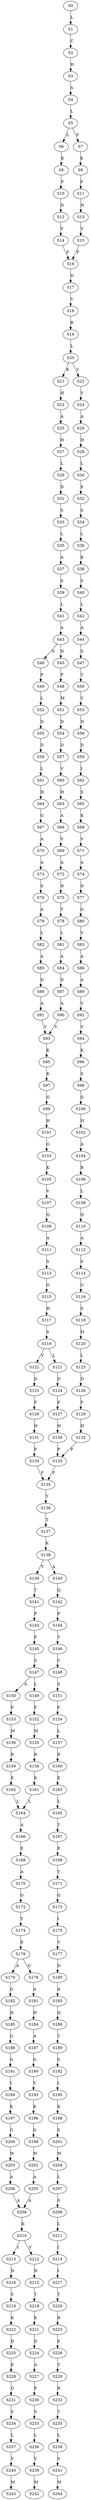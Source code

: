 strict digraph  {
	S0 -> S1 [ label = L ];
	S1 -> S2 [ label = C ];
	S2 -> S3 [ label = H ];
	S3 -> S4 [ label = S ];
	S4 -> S5 [ label = L ];
	S5 -> S6 [ label = L ];
	S5 -> S7 [ label = F ];
	S6 -> S8 [ label = K ];
	S7 -> S9 [ label = K ];
	S8 -> S10 [ label = F ];
	S9 -> S11 [ label = F ];
	S10 -> S12 [ label = N ];
	S11 -> S13 [ label = N ];
	S12 -> S14 [ label = V ];
	S13 -> S15 [ label = V ];
	S14 -> S16 [ label = P ];
	S15 -> S16 [ label = P ];
	S16 -> S17 [ label = D ];
	S17 -> S18 [ label = V ];
	S18 -> S19 [ label = R ];
	S19 -> S20 [ label = L ];
	S20 -> S21 [ label = K ];
	S20 -> S22 [ label = V ];
	S21 -> S23 [ label = H ];
	S22 -> S24 [ label = Y ];
	S23 -> S25 [ label = A ];
	S24 -> S26 [ label = A ];
	S25 -> S27 [ label = H ];
	S26 -> S28 [ label = H ];
	S27 -> S29 [ label = L ];
	S28 -> S30 [ label = L ];
	S29 -> S31 [ label = D ];
	S30 -> S32 [ label = E ];
	S31 -> S33 [ label = S ];
	S32 -> S34 [ label = S ];
	S33 -> S35 [ label = L ];
	S34 -> S36 [ label = L ];
	S35 -> S37 [ label = A ];
	S36 -> S38 [ label = K ];
	S37 -> S39 [ label = S ];
	S38 -> S40 [ label = S ];
	S39 -> S41 [ label = L ];
	S40 -> S42 [ label = L ];
	S41 -> S43 [ label = A ];
	S42 -> S44 [ label = A ];
	S43 -> S45 [ label = N ];
	S43 -> S46 [ label = G ];
	S44 -> S47 [ label = S ];
	S45 -> S48 [ label = P ];
	S46 -> S49 [ label = P ];
	S47 -> S50 [ label = T ];
	S48 -> S51 [ label = M ];
	S49 -> S52 [ label = L ];
	S50 -> S53 [ label = V ];
	S51 -> S54 [ label = D ];
	S52 -> S55 [ label = D ];
	S53 -> S56 [ label = N ];
	S54 -> S57 [ label = D ];
	S55 -> S58 [ label = D ];
	S56 -> S59 [ label = D ];
	S57 -> S60 [ label = V ];
	S58 -> S61 [ label = L ];
	S59 -> S62 [ label = I ];
	S60 -> S63 [ label = H ];
	S61 -> S64 [ label = H ];
	S62 -> S65 [ label = S ];
	S63 -> S66 [ label = A ];
	S64 -> S67 [ label = G ];
	S65 -> S68 [ label = K ];
	S66 -> S69 [ label = V ];
	S67 -> S70 [ label = A ];
	S68 -> S71 [ label = V ];
	S69 -> S72 [ label = A ];
	S70 -> S73 [ label = A ];
	S71 -> S74 [ label = A ];
	S72 -> S75 [ label = N ];
	S73 -> S76 [ label = S ];
	S74 -> S77 [ label = D ];
	S75 -> S78 [ label = T ];
	S76 -> S79 [ label = A ];
	S77 -> S80 [ label = G ];
	S78 -> S81 [ label = L ];
	S79 -> S82 [ label = L ];
	S80 -> S83 [ label = V ];
	S81 -> S84 [ label = A ];
	S82 -> S85 [ label = A ];
	S83 -> S86 [ label = A ];
	S84 -> S87 [ label = D ];
	S85 -> S88 [ label = D ];
	S86 -> S89 [ label = A ];
	S87 -> S90 [ label = A ];
	S88 -> S91 [ label = A ];
	S89 -> S92 [ label = V ];
	S90 -> S93 [ label = V ];
	S91 -> S93 [ label = V ];
	S92 -> S94 [ label = V ];
	S93 -> S95 [ label = K ];
	S94 -> S96 [ label = K ];
	S95 -> S97 [ label = K ];
	S96 -> S98 [ label = S ];
	S97 -> S99 [ label = G ];
	S98 -> S100 [ label = G ];
	S99 -> S101 [ label = H ];
	S100 -> S102 [ label = H ];
	S101 -> S103 [ label = G ];
	S102 -> S104 [ label = A ];
	S103 -> S105 [ label = K ];
	S104 -> S106 [ label = R ];
	S105 -> S107 [ label = V ];
	S106 -> S108 [ label = L ];
	S107 -> S109 [ label = Q ];
	S108 -> S110 [ label = Q ];
	S109 -> S111 [ label = A ];
	S110 -> S112 [ label = A ];
	S111 -> S113 [ label = S ];
	S112 -> S114 [ label = S ];
	S113 -> S115 [ label = G ];
	S114 -> S116 [ label = G ];
	S115 -> S117 [ label = H ];
	S116 -> S118 [ label = S ];
	S117 -> S119 [ label = S ];
	S118 -> S120 [ label = H ];
	S119 -> S121 [ label = L ];
	S119 -> S122 [ label = V ];
	S120 -> S123 [ label = L ];
	S121 -> S124 [ label = D ];
	S122 -> S125 [ label = D ];
	S123 -> S126 [ label = D ];
	S124 -> S127 [ label = F ];
	S125 -> S128 [ label = F ];
	S126 -> S129 [ label = F ];
	S127 -> S130 [ label = H ];
	S128 -> S131 [ label = H ];
	S129 -> S132 [ label = H ];
	S130 -> S133 [ label = P ];
	S131 -> S134 [ label = P ];
	S132 -> S133 [ label = P ];
	S133 -> S135 [ label = F ];
	S134 -> S135 [ label = F ];
	S135 -> S136 [ label = Y ];
	S136 -> S137 [ label = T ];
	S137 -> S138 [ label = K ];
	S138 -> S139 [ label = T ];
	S138 -> S140 [ label = A ];
	S139 -> S141 [ label = T ];
	S140 -> S142 [ label = Q ];
	S141 -> S143 [ label = P ];
	S142 -> S144 [ label = P ];
	S143 -> S145 [ label = F ];
	S144 -> S146 [ label = Y ];
	S145 -> S147 [ label = S ];
	S146 -> S148 [ label = C ];
	S147 -> S149 [ label = L ];
	S147 -> S150 [ label = A ];
	S148 -> S151 [ label = S ];
	S149 -> S152 [ label = F ];
	S150 -> S153 [ label = F ];
	S151 -> S154 [ label = F ];
	S152 -> S155 [ label = M ];
	S153 -> S156 [ label = M ];
	S154 -> S157 [ label = L ];
	S155 -> S158 [ label = R ];
	S156 -> S159 [ label = R ];
	S157 -> S160 [ label = R ];
	S158 -> S161 [ label = E ];
	S159 -> S162 [ label = E ];
	S160 -> S163 [ label = E ];
	S161 -> S164 [ label = L ];
	S162 -> S164 [ label = L ];
	S163 -> S165 [ label = L ];
	S164 -> S166 [ label = A ];
	S165 -> S167 [ label = T ];
	S166 -> S168 [ label = E ];
	S167 -> S169 [ label = E ];
	S168 -> S170 [ label = A ];
	S169 -> S171 [ label = T ];
	S170 -> S172 [ label = G ];
	S171 -> S173 [ label = G ];
	S172 -> S174 [ label = Y ];
	S173 -> S175 [ label = I ];
	S174 -> S176 [ label = E ];
	S175 -> S177 [ label = V ];
	S176 -> S178 [ label = G ];
	S176 -> S179 [ label = A ];
	S177 -> S180 [ label = D ];
	S178 -> S181 [ label = A ];
	S179 -> S182 [ label = G ];
	S180 -> S183 [ label = A ];
	S181 -> S184 [ label = H ];
	S182 -> S185 [ label = H ];
	S183 -> S186 [ label = Q ];
	S184 -> S187 [ label = A ];
	S185 -> S188 [ label = G ];
	S186 -> S189 [ label = T ];
	S187 -> S190 [ label = G ];
	S188 -> S191 [ label = G ];
	S189 -> S192 [ label = S ];
	S190 -> S193 [ label = V ];
	S191 -> S194 [ label = I ];
	S192 -> S195 [ label = I ];
	S193 -> S196 [ label = K ];
	S194 -> S197 [ label = K ];
	S195 -> S198 [ label = K ];
	S196 -> S199 [ label = G ];
	S197 -> S200 [ label = G ];
	S198 -> S201 [ label = S ];
	S199 -> S202 [ label = W ];
	S200 -> S203 [ label = W ];
	S201 -> S204 [ label = W ];
	S202 -> S205 [ label = A ];
	S203 -> S206 [ label = A ];
	S204 -> S207 [ label = L ];
	S205 -> S208 [ label = A ];
	S206 -> S208 [ label = A ];
	S207 -> S209 [ label = S ];
	S208 -> S210 [ label = K ];
	S209 -> S211 [ label = L ];
	S210 -> S212 [ label = V ];
	S210 -> S213 [ label = I ];
	S211 -> S214 [ label = I ];
	S212 -> S215 [ label = N ];
	S213 -> S216 [ label = N ];
	S214 -> S217 [ label = I ];
	S215 -> S218 [ label = T ];
	S216 -> S219 [ label = S ];
	S217 -> S220 [ label = T ];
	S218 -> S221 [ label = K ];
	S219 -> S222 [ label = K ];
	S220 -> S223 [ label = R ];
	S221 -> S224 [ label = D ];
	S222 -> S225 [ label = D ];
	S223 -> S226 [ label = E ];
	S224 -> S227 [ label = A ];
	S225 -> S228 [ label = E ];
	S226 -> S229 [ label = T ];
	S227 -> S230 [ label = P ];
	S228 -> S231 [ label = G ];
	S229 -> S232 [ label = R ];
	S230 -> S233 [ label = S ];
	S231 -> S234 [ label = S ];
	S232 -> S235 [ label = T ];
	S233 -> S236 [ label = L ];
	S234 -> S237 [ label = L ];
	S235 -> S238 [ label = L ];
	S236 -> S239 [ label = V ];
	S237 -> S240 [ label = V ];
	S238 -> S241 [ label = S ];
	S239 -> S242 [ label = M ];
	S240 -> S243 [ label = M ];
	S241 -> S244 [ label = M ];
}
